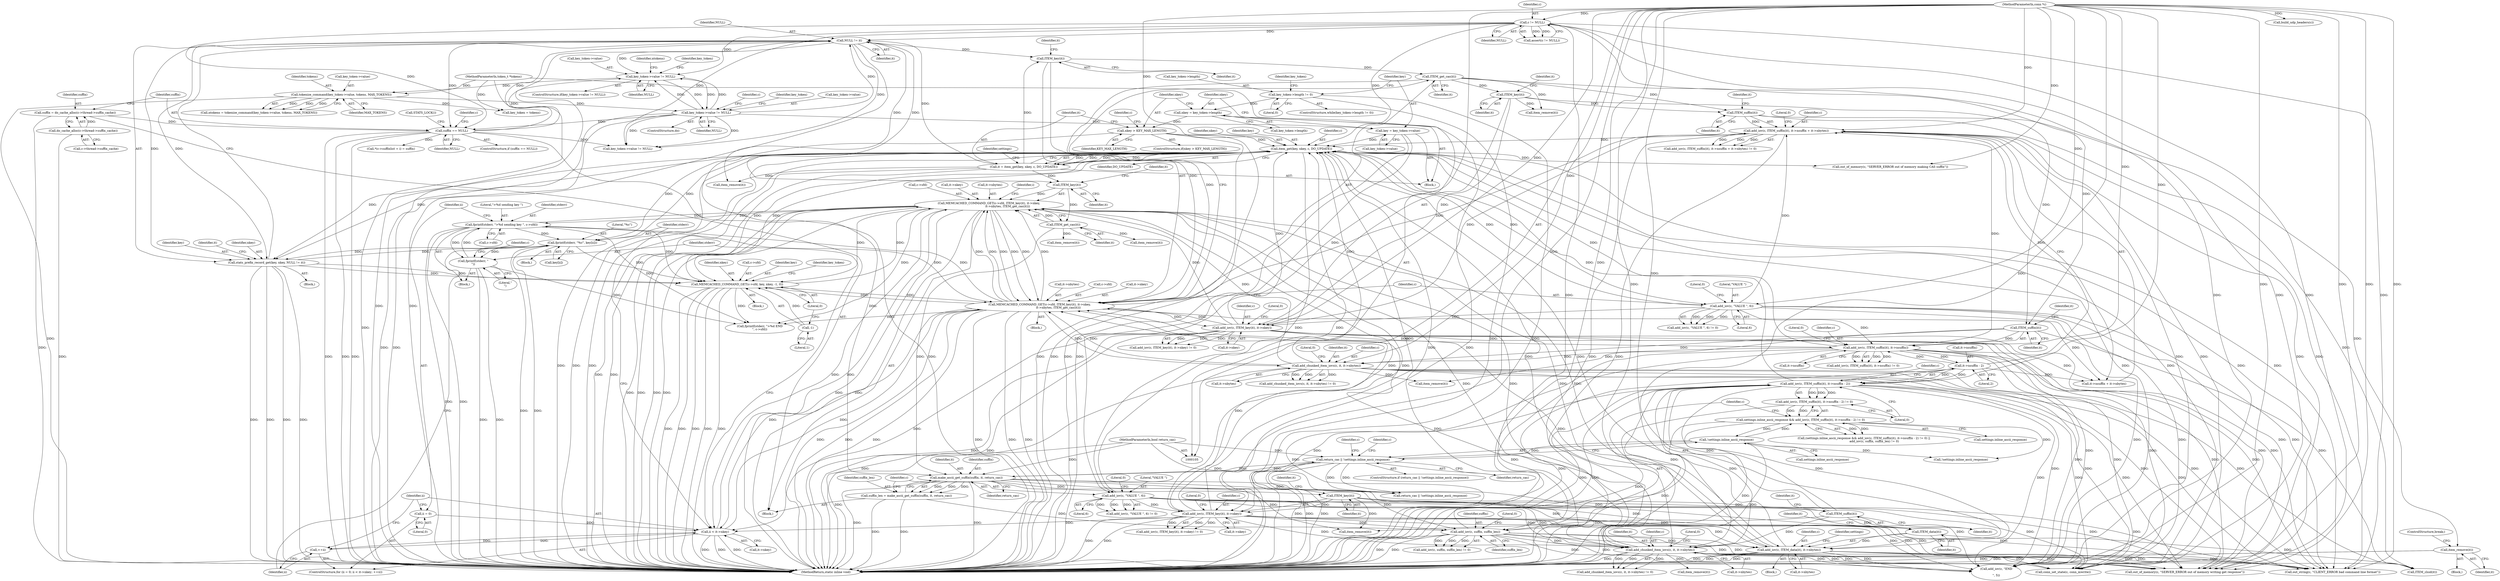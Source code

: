 digraph "0_memcached_a8c4a82787b8b6c256d61bd5c42fb7f92d1bae00@API" {
"1000494" [label="(Call,item_remove(it))"];
"1000483" [label="(Call,ITEM_suffix(it))"];
"1000460" [label="(Call,ITEM_key(it))"];
"1000447" [label="(Call,ITEM_get_cas(it))"];
"1000439" [label="(Call,ITEM_key(it))"];
"1000186" [label="(Call,NULL != it)"];
"1000127" [label="(Call,c != NULL)"];
"1000106" [label="(MethodParameterIn,conn *c)"];
"1000670" [label="(Call,key_token->value != NULL)"];
"1000661" [label="(Call,tokenize_command(key_token->value, tokens, MAX_TOKENS))"];
"1000653" [label="(Call,key_token->value != NULL)"];
"1000315" [label="(Call,suffix == NULL)"];
"1000306" [label="(Call,suffix = do_cache_alloc(c->thread->suffix_cache))"];
"1000308" [label="(Call,do_cache_alloc(c->thread->suffix_cache))"];
"1000107" [label="(MethodParameterIn,token_t *tokens)"];
"1000171" [label="(Call,it = item_get(key, nkey, c, DO_UPDATE))"];
"1000173" [label="(Call,item_get(key, nkey, c, DO_UPDATE))"];
"1000547" [label="(Call,fprintf(stderr, \"%c\", key[ii]))"];
"1000529" [label="(Call,fprintf(stderr, \">%d sending key \", c->sfd))"];
"1000553" [label="(Call,fprintf(stderr, \"\n\"))"];
"1000435" [label="(Call,MEMCACHED_COMMAND_GET(c->sfd, ITEM_key(it), it->nkey,\n                                        it->nbytes, ITEM_get_cas(it)))"];
"1000246" [label="(Call,MEMCACHED_COMMAND_GET(c->sfd, ITEM_key(it), it->nkey,\n                                        it->nbytes, ITEM_get_cas(it)))"];
"1000641" [label="(Call,MEMCACHED_COMMAND_GET(c->sfd, key, nkey, -1, 0))"];
"1000183" [label="(Call,stats_prefix_record_get(key, nkey, NULL != it))"];
"1000647" [label="(Call,-1)"];
"1000250" [label="(Call,ITEM_key(it))"];
"1000369" [label="(Call,add_iov(c, ITEM_key(it), it->nkey))"];
"1000362" [label="(Call,add_iov(c, \"VALUE \", 6))"];
"1000371" [label="(Call,ITEM_key(it))"];
"1000355" [label="(Call,make_ascii_get_suffix(suffix, it, return_cas))"];
"1000258" [label="(Call,ITEM_get_cas(it))"];
"1000239" [label="(Call,return_cas || !settings.inline_ascii_response)"];
"1000109" [label="(MethodParameterIn,bool return_cas)"];
"1000241" [label="(Call,!settings.inline_ascii_response)"];
"1000378" [label="(Call,settings.inline_ascii_response && add_iov(c, ITEM_suffix(it), it->nsuffix - 2) != 0)"];
"1000382" [label="(Call,add_iov(c, ITEM_suffix(it), it->nsuffix - 2) != 0)"];
"1000383" [label="(Call,add_iov(c, ITEM_suffix(it), it->nsuffix - 2))"];
"1000385" [label="(Call,ITEM_suffix(it))"];
"1000387" [label="(Call,it->nsuffix - 2)"];
"1000501" [label="(Call,add_iov(c, ITEM_suffix(it), it->nsuffix))"];
"1000458" [label="(Call,add_iov(c, ITEM_key(it), it->nkey))"];
"1000452" [label="(Call,add_iov(c, \"VALUE \", 6))"];
"1000503" [label="(Call,ITEM_suffix(it))"];
"1000539" [label="(Call,ii < it->nkey)"];
"1000544" [label="(Call,++ii)"];
"1000536" [label="(Call,ii = 0)"];
"1000510" [label="(Call,add_chunked_item_iovs(c, it, it->nbytes))"];
"1000422" [label="(Call,add_chunked_item_iovs(c, it, it->nbytes))"];
"1000394" [label="(Call,add_iov(c, suffix, suffix_len))"];
"1000353" [label="(Call,suffix_len = make_ascii_get_suffix(suffix, it, return_cas))"];
"1000412" [label="(Call,add_iov(c, ITEM_data(it), it->nbytes))"];
"1000414" [label="(Call,ITEM_data(it))"];
"1000139" [label="(Call,key = key_token->value)"];
"1000150" [label="(Call,nkey > KEY_MAX_LENGTH)"];
"1000144" [label="(Call,nkey = key_token->length)"];
"1000133" [label="(Call,key_token->length != 0)"];
"1000481" [label="(Call,add_iov(c, ITEM_suffix(it), it->nsuffix + it->nbytes))"];
"1000646" [label="(Identifier,nkey)"];
"1000238" [label="(ControlStructure,if (return_cas || !settings.inline_ascii_response))"];
"1000395" [label="(Identifier,c)"];
"1000516" [label="(Literal,0)"];
"1000389" [label="(Identifier,it)"];
"1000386" [label="(Identifier,it)"];
"1000506" [label="(Identifier,it)"];
"1000548" [label="(Identifier,stderr)"];
"1000422" [label="(Call,add_chunked_item_iovs(c, it, it->nbytes))"];
"1000357" [label="(Identifier,it)"];
"1000378" [label="(Call,settings.inline_ascii_response && add_iov(c, ITEM_suffix(it), it->nsuffix - 2) != 0)"];
"1000425" [label="(Call,it->nbytes)"];
"1000555" [label="(Literal,\"\n\")"];
"1000512" [label="(Identifier,it)"];
"1000139" [label="(Call,key = key_token->value)"];
"1000364" [label="(Literal,\"VALUE \")"];
"1000130" [label="(ControlStructure,do)"];
"1000430" [label="(Call,item_remove(it))"];
"1000173" [label="(Call,item_get(key, nkey, c, DO_UPDATE))"];
"1000177" [label="(Identifier,DO_UPDATE)"];
"1000504" [label="(Identifier,it)"];
"1000444" [label="(Call,it->nbytes)"];
"1000145" [label="(Identifier,nkey)"];
"1000527" [label="(Block,)"];
"1000575" [label="(Call,ITEM_clsid(it))"];
"1000647" [label="(Call,-1)"];
"1000149" [label="(ControlStructure,if(nkey > KEY_MAX_LENGTH))"];
"1000642" [label="(Call,c->sfd)"];
"1000456" [label="(Literal,0)"];
"1000662" [label="(Call,key_token->value)"];
"1000400" [label="(Call,item_remove(it))"];
"1000480" [label="(Call,add_iov(c, ITEM_suffix(it), it->nsuffix + it->nbytes) != 0)"];
"1000127" [label="(Call,c != NULL)"];
"1000648" [label="(Literal,1)"];
"1000235" [label="(Call,item_remove(it))"];
"1000171" [label="(Call,it = item_get(key, nkey, c, DO_UPDATE))"];
"1000467" [label="(Call,item_remove(it))"];
"1000649" [label="(Literal,0)"];
"1000503" [label="(Call,ITEM_suffix(it))"];
"1000175" [label="(Identifier,nkey)"];
"1000246" [label="(Call,MEMCACHED_COMMAND_GET(c->sfd, ITEM_key(it), it->nkey,\n                                        it->nbytes, ITEM_get_cas(it)))"];
"1000184" [label="(Identifier,key)"];
"1000428" [label="(Literal,0)"];
"1000255" [label="(Call,it->nbytes)"];
"1000652" [label="(ControlStructure,if(key_token->value != NULL))"];
"1000677" [label="(Identifier,c)"];
"1000188" [label="(Identifier,it)"];
"1000739" [label="(Call,build_udp_headers(c))"];
"1000421" [label="(Call,add_chunked_item_iovs(c, it, it->nbytes) != 0)"];
"1000174" [label="(Identifier,key)"];
"1000413" [label="(Identifier,c)"];
"1000239" [label="(Call,return_cas || !settings.inline_ascii_response)"];
"1000660" [label="(Identifier,ntokens)"];
"1000541" [label="(Call,it->nkey)"];
"1000129" [label="(Identifier,NULL)"];
"1000384" [label="(Identifier,c)"];
"1000377" [label="(Call,(settings.inline_ascii_response && add_iov(c, ITEM_suffix(it), it->nsuffix - 2) != 0) ||\n                      add_iov(c, suffix, suffix_len) != 0)"];
"1000396" [label="(Identifier,suffix)"];
"1000376" [label="(Literal,0)"];
"1000374" [label="(Identifier,it)"];
"1000451" [label="(Call,add_iov(c, \"VALUE \", 6) != 0)"];
"1000463" [label="(Identifier,it)"];
"1000535" [label="(ControlStructure,for (ii = 0; ii < it->nkey; ++ii))"];
"1000536" [label="(Call,ii = 0)"];
"1000756" [label="(MethodReturn,static inline void)"];
"1000373" [label="(Call,it->nkey)"];
"1000303" [label="(Call,item_remove(it))"];
"1000511" [label="(Identifier,c)"];
"1000385" [label="(Call,ITEM_suffix(it))"];
"1000448" [label="(Identifier,it)"];
"1000151" [label="(Identifier,nkey)"];
"1000172" [label="(Identifier,it)"];
"1000317" [label="(Identifier,NULL)"];
"1000190" [label="(Identifier,it)"];
"1000259" [label="(Identifier,it)"];
"1000544" [label="(Call,++ii)"];
"1000492" [label="(Literal,0)"];
"1000137" [label="(Literal,0)"];
"1000713" [label="(Call,fprintf(stderr, \">%d END\n\", c->sfd))"];
"1000134" [label="(Call,key_token->length)"];
"1000155" [label="(Identifier,c)"];
"1000314" [label="(ControlStructure,if (suffix == NULL))"];
"1000370" [label="(Identifier,c)"];
"1000348" [label="(Identifier,c)"];
"1000540" [label="(Identifier,ii)"];
"1000176" [label="(Identifier,c)"];
"1000510" [label="(Call,add_chunked_item_iovs(c, it, it->nbytes))"];
"1000666" [label="(Identifier,MAX_TOKENS)"];
"1000180" [label="(Identifier,settings)"];
"1000461" [label="(Identifier,it)"];
"1000447" [label="(Call,ITEM_get_cas(it))"];
"1000531" [label="(Literal,\">%d sending key \")"];
"1000132" [label="(ControlStructure,while(key_token->length != 0))"];
"1000417" [label="(Identifier,it)"];
"1000382" [label="(Call,add_iov(c, ITEM_suffix(it), it->nsuffix - 2) != 0)"];
"1000412" [label="(Call,add_iov(c, ITEM_data(it), it->nbytes))"];
"1000250" [label="(Call,ITEM_key(it))"];
"1000487" [label="(Identifier,it)"];
"1000485" [label="(Call,it->nsuffix + it->nbytes)"];
"1000245" [label="(Block,)"];
"1000495" [label="(Identifier,it)"];
"1000141" [label="(Call,key_token->value)"];
"1000133" [label="(Call,key_token->length != 0)"];
"1000513" [label="(Call,it->nbytes)"];
"1000306" [label="(Call,suffix = do_cache_alloc(c->thread->suffix_cache))"];
"1000655" [label="(Identifier,key_token)"];
"1000459" [label="(Identifier,c)"];
"1000354" [label="(Identifier,suffix_len)"];
"1000397" [label="(Identifier,suffix_len)"];
"1000328" [label="(Call,item_remove(it))"];
"1000653" [label="(Call,key_token->value != NULL)"];
"1000415" [label="(Identifier,it)"];
"1000539" [label="(Call,ii < it->nkey)"];
"1000553" [label="(Call,fprintf(stderr, \"\n\"))"];
"1000674" [label="(Identifier,NULL)"];
"1000665" [label="(Identifier,tokens)"];
"1000496" [label="(ControlStructure,break;)"];
"1000457" [label="(Call,add_iov(c, ITEM_key(it), it->nkey) != 0)"];
"1000440" [label="(Identifier,it)"];
"1000452" [label="(Call,add_iov(c, \"VALUE \", 6))"];
"1000315" [label="(Call,suffix == NULL)"];
"1000667" [label="(Call,key_token = tokens)"];
"1000307" [label="(Identifier,suffix)"];
"1000309" [label="(Call,c->thread->suffix_cache)"];
"1000545" [label="(Identifier,ii)"];
"1000258" [label="(Call,ITEM_get_cas(it))"];
"1000182" [label="(Block,)"];
"1000344" [label="(Call,*(c->suffixlist + i) = suffix)"];
"1000140" [label="(Identifier,key)"];
"1000248" [label="(Identifier,c)"];
"1000502" [label="(Identifier,c)"];
"1000453" [label="(Identifier,c)"];
"1000508" [label="(Literal,0)"];
"1000436" [label="(Call,c->sfd)"];
"1000554" [label="(Identifier,stderr)"];
"1000481" [label="(Call,add_iov(c, ITEM_suffix(it), it->nsuffix + it->nbytes))"];
"1000484" [label="(Identifier,it)"];
"1000532" [label="(Call,c->sfd)"];
"1000435" [label="(Call,MEMCACHED_COMMAND_GET(c->sfd, ITEM_key(it), it->nkey,\n                                        it->nbytes, ITEM_get_cas(it)))"];
"1000319" [label="(Call,STATS_LOCK())"];
"1000442" [label="(Identifier,it)"];
"1000546" [label="(Block,)"];
"1000262" [label="(Identifier,i)"];
"1000398" [label="(Literal,0)"];
"1000392" [label="(Literal,0)"];
"1000439" [label="(Call,ITEM_key(it))"];
"1000187" [label="(Identifier,NULL)"];
"1000391" [label="(Literal,2)"];
"1000538" [label="(Literal,0)"];
"1000460" [label="(Call,ITEM_key(it))"];
"1000524" [label="(Identifier,settings)"];
"1000659" [label="(Call,ntokens = tokenize_command(key_token->value, tokens, MAX_TOKENS))"];
"1000316" [label="(Identifier,suffix)"];
"1000135" [label="(Identifier,key_token)"];
"1000743" [label="(Call,out_of_memory(c, \"SERVER_ERROR out of memory writing get response\"))"];
"1000641" [label="(Call,MEMCACHED_COMMAND_GET(c->sfd, key, nkey, -1, 0))"];
"1000550" [label="(Call,key[ii])"];
"1000363" [label="(Identifier,c)"];
"1000414" [label="(Call,ITEM_data(it))"];
"1000247" [label="(Call,c->sfd)"];
"1000185" [label="(Identifier,nkey)"];
"1000106" [label="(MethodParameterIn,conn *c)"];
"1000493" [label="(Block,)"];
"1000325" [label="(Call,out_of_memory(c, \"SERVER_ERROR out of memory making CAS suffix\"))"];
"1000358" [label="(Identifier,return_cas)"];
"1000242" [label="(Call,settings.inline_ascii_response)"];
"1000387" [label="(Call,it->nsuffix - 2)"];
"1000501" [label="(Call,add_iov(c, ITEM_suffix(it), it->nsuffix))"];
"1000366" [label="(Literal,0)"];
"1000383" [label="(Call,add_iov(c, ITEM_suffix(it), it->nsuffix - 2))"];
"1000154" [label="(Call,out_string(c, \"CLIENT_ERROR bad command line format\"))"];
"1000721" [label="(Call,key_token->value != NULL)"];
"1000424" [label="(Identifier,it)"];
"1000109" [label="(MethodParameterIn,bool return_cas)"];
"1000308" [label="(Call,do_cache_alloc(c->thread->suffix_cache))"];
"1000138" [label="(Block,)"];
"1000728" [label="(Call,add_iov(c, \"END\r\n\", 5))"];
"1000362" [label="(Call,add_iov(c, \"VALUE \", 6))"];
"1000365" [label="(Literal,6)"];
"1000126" [label="(Call,assert(c != NULL))"];
"1000494" [label="(Call,item_remove(it))"];
"1000252" [label="(Call,it->nkey)"];
"1000645" [label="(Identifier,key)"];
"1000458" [label="(Call,add_iov(c, ITEM_key(it), it->nkey))"];
"1000651" [label="(Identifier,key_token)"];
"1000462" [label="(Call,it->nkey)"];
"1000186" [label="(Call,NULL != it)"];
"1000379" [label="(Call,settings.inline_ascii_response)"];
"1000547" [label="(Call,fprintf(stderr, \"%c\", key[ii]))"];
"1000690" [label="(Call,!settings.inline_ascii_response)"];
"1000518" [label="(Call,item_remove(it))"];
"1000509" [label="(Call,add_chunked_item_iovs(c, it, it->nbytes) != 0)"];
"1000355" [label="(Call,make_ascii_get_suffix(suffix, it, return_cas))"];
"1000549" [label="(Literal,\"%c\")"];
"1000240" [label="(Identifier,return_cas)"];
"1000465" [label="(Literal,0)"];
"1000353" [label="(Call,suffix_len = make_ascii_get_suffix(suffix, it, return_cas))"];
"1000371" [label="(Call,ITEM_key(it))"];
"1000670" [label="(Call,key_token->value != NULL)"];
"1000672" [label="(Identifier,key_token)"];
"1000561" [label="(Identifier,c)"];
"1000146" [label="(Call,key_token->length)"];
"1000454" [label="(Literal,\"VALUE \")"];
"1000152" [label="(Identifier,KEY_MAX_LENGTH)"];
"1000369" [label="(Call,add_iov(c, ITEM_key(it), it->nkey))"];
"1000393" [label="(Call,add_iov(c, suffix, suffix_len) != 0)"];
"1000423" [label="(Identifier,c)"];
"1000372" [label="(Identifier,it)"];
"1000356" [label="(Identifier,suffix)"];
"1000437" [label="(Identifier,c)"];
"1000530" [label="(Identifier,stderr)"];
"1000661" [label="(Call,tokenize_command(key_token->value, tokens, MAX_TOKENS))"];
"1000411" [label="(Block,)"];
"1000483" [label="(Call,ITEM_suffix(it))"];
"1000128" [label="(Identifier,c)"];
"1000537" [label="(Identifier,ii)"];
"1000482" [label="(Identifier,c)"];
"1000251" [label="(Identifier,it)"];
"1000241" [label="(Call,!settings.inline_ascii_response)"];
"1000150" [label="(Call,nkey > KEY_MAX_LENGTH)"];
"1000748" [label="(Call,conn_set_state(c, conn_mwrite))"];
"1000368" [label="(Call,add_iov(c, ITEM_key(it), it->nkey) != 0)"];
"1000183" [label="(Call,stats_prefix_record_get(key, nkey, NULL != it))"];
"1000388" [label="(Call,it->nsuffix)"];
"1000394" [label="(Call,add_iov(c, suffix, suffix_len))"];
"1000654" [label="(Call,key_token->value)"];
"1000434" [label="(Block,)"];
"1000416" [label="(Call,it->nbytes)"];
"1000107" [label="(MethodParameterIn,token_t *tokens)"];
"1000361" [label="(Call,add_iov(c, \"VALUE \", 6) != 0)"];
"1000606" [label="(Block,)"];
"1000505" [label="(Call,it->nsuffix)"];
"1000529" [label="(Call,fprintf(stderr, \">%d sending key \", c->sfd))"];
"1000500" [label="(Call,add_iov(c, ITEM_suffix(it), it->nsuffix) != 0)"];
"1000253" [label="(Identifier,it)"];
"1000671" [label="(Call,key_token->value)"];
"1000441" [label="(Call,it->nkey)"];
"1000455" [label="(Literal,6)"];
"1000144" [label="(Call,nkey = key_token->length)"];
"1000688" [label="(Call,return_cas || !settings.inline_ascii_response)"];
"1000657" [label="(Identifier,NULL)"];
"1000494" -> "1000493"  [label="AST: "];
"1000494" -> "1000495"  [label="CFG: "];
"1000495" -> "1000494"  [label="AST: "];
"1000496" -> "1000494"  [label="CFG: "];
"1000494" -> "1000756"  [label="DDG: "];
"1000494" -> "1000756"  [label="DDG: "];
"1000483" -> "1000494"  [label="DDG: "];
"1000483" -> "1000481"  [label="AST: "];
"1000483" -> "1000484"  [label="CFG: "];
"1000484" -> "1000483"  [label="AST: "];
"1000487" -> "1000483"  [label="CFG: "];
"1000483" -> "1000481"  [label="DDG: "];
"1000460" -> "1000483"  [label="DDG: "];
"1000447" -> "1000483"  [label="DDG: "];
"1000483" -> "1000575"  [label="DDG: "];
"1000460" -> "1000458"  [label="AST: "];
"1000460" -> "1000461"  [label="CFG: "];
"1000461" -> "1000460"  [label="AST: "];
"1000463" -> "1000460"  [label="CFG: "];
"1000460" -> "1000458"  [label="DDG: "];
"1000447" -> "1000460"  [label="DDG: "];
"1000460" -> "1000467"  [label="DDG: "];
"1000460" -> "1000503"  [label="DDG: "];
"1000447" -> "1000435"  [label="AST: "];
"1000447" -> "1000448"  [label="CFG: "];
"1000448" -> "1000447"  [label="AST: "];
"1000435" -> "1000447"  [label="CFG: "];
"1000447" -> "1000435"  [label="DDG: "];
"1000439" -> "1000447"  [label="DDG: "];
"1000447" -> "1000467"  [label="DDG: "];
"1000447" -> "1000503"  [label="DDG: "];
"1000439" -> "1000435"  [label="AST: "];
"1000439" -> "1000440"  [label="CFG: "];
"1000440" -> "1000439"  [label="AST: "];
"1000442" -> "1000439"  [label="CFG: "];
"1000439" -> "1000435"  [label="DDG: "];
"1000186" -> "1000439"  [label="DDG: "];
"1000171" -> "1000439"  [label="DDG: "];
"1000186" -> "1000183"  [label="AST: "];
"1000186" -> "1000188"  [label="CFG: "];
"1000187" -> "1000186"  [label="AST: "];
"1000188" -> "1000186"  [label="AST: "];
"1000183" -> "1000186"  [label="CFG: "];
"1000186" -> "1000756"  [label="DDG: "];
"1000186" -> "1000756"  [label="DDG: "];
"1000186" -> "1000183"  [label="DDG: "];
"1000186" -> "1000183"  [label="DDG: "];
"1000127" -> "1000186"  [label="DDG: "];
"1000670" -> "1000186"  [label="DDG: "];
"1000315" -> "1000186"  [label="DDG: "];
"1000171" -> "1000186"  [label="DDG: "];
"1000186" -> "1000235"  [label="DDG: "];
"1000186" -> "1000250"  [label="DDG: "];
"1000186" -> "1000315"  [label="DDG: "];
"1000186" -> "1000653"  [label="DDG: "];
"1000186" -> "1000721"  [label="DDG: "];
"1000127" -> "1000126"  [label="AST: "];
"1000127" -> "1000129"  [label="CFG: "];
"1000128" -> "1000127"  [label="AST: "];
"1000129" -> "1000127"  [label="AST: "];
"1000126" -> "1000127"  [label="CFG: "];
"1000127" -> "1000756"  [label="DDG: "];
"1000127" -> "1000126"  [label="DDG: "];
"1000127" -> "1000126"  [label="DDG: "];
"1000106" -> "1000127"  [label="DDG: "];
"1000127" -> "1000154"  [label="DDG: "];
"1000127" -> "1000173"  [label="DDG: "];
"1000127" -> "1000315"  [label="DDG: "];
"1000127" -> "1000653"  [label="DDG: "];
"1000127" -> "1000721"  [label="DDG: "];
"1000127" -> "1000728"  [label="DDG: "];
"1000127" -> "1000743"  [label="DDG: "];
"1000127" -> "1000748"  [label="DDG: "];
"1000106" -> "1000105"  [label="AST: "];
"1000106" -> "1000756"  [label="DDG: "];
"1000106" -> "1000154"  [label="DDG: "];
"1000106" -> "1000173"  [label="DDG: "];
"1000106" -> "1000325"  [label="DDG: "];
"1000106" -> "1000362"  [label="DDG: "];
"1000106" -> "1000369"  [label="DDG: "];
"1000106" -> "1000383"  [label="DDG: "];
"1000106" -> "1000394"  [label="DDG: "];
"1000106" -> "1000412"  [label="DDG: "];
"1000106" -> "1000422"  [label="DDG: "];
"1000106" -> "1000452"  [label="DDG: "];
"1000106" -> "1000458"  [label="DDG: "];
"1000106" -> "1000481"  [label="DDG: "];
"1000106" -> "1000501"  [label="DDG: "];
"1000106" -> "1000510"  [label="DDG: "];
"1000106" -> "1000728"  [label="DDG: "];
"1000106" -> "1000739"  [label="DDG: "];
"1000106" -> "1000743"  [label="DDG: "];
"1000106" -> "1000748"  [label="DDG: "];
"1000670" -> "1000130"  [label="AST: "];
"1000670" -> "1000674"  [label="CFG: "];
"1000671" -> "1000670"  [label="AST: "];
"1000674" -> "1000670"  [label="AST: "];
"1000135" -> "1000670"  [label="CFG: "];
"1000677" -> "1000670"  [label="CFG: "];
"1000670" -> "1000756"  [label="DDG: "];
"1000670" -> "1000756"  [label="DDG: "];
"1000670" -> "1000139"  [label="DDG: "];
"1000670" -> "1000315"  [label="DDG: "];
"1000670" -> "1000653"  [label="DDG: "];
"1000670" -> "1000653"  [label="DDG: "];
"1000661" -> "1000670"  [label="DDG: "];
"1000653" -> "1000670"  [label="DDG: "];
"1000653" -> "1000670"  [label="DDG: "];
"1000670" -> "1000721"  [label="DDG: "];
"1000670" -> "1000721"  [label="DDG: "];
"1000661" -> "1000659"  [label="AST: "];
"1000661" -> "1000666"  [label="CFG: "];
"1000662" -> "1000661"  [label="AST: "];
"1000665" -> "1000661"  [label="AST: "];
"1000666" -> "1000661"  [label="AST: "];
"1000659" -> "1000661"  [label="CFG: "];
"1000661" -> "1000756"  [label="DDG: "];
"1000661" -> "1000659"  [label="DDG: "];
"1000661" -> "1000659"  [label="DDG: "];
"1000661" -> "1000659"  [label="DDG: "];
"1000653" -> "1000661"  [label="DDG: "];
"1000107" -> "1000661"  [label="DDG: "];
"1000661" -> "1000667"  [label="DDG: "];
"1000653" -> "1000652"  [label="AST: "];
"1000653" -> "1000657"  [label="CFG: "];
"1000654" -> "1000653"  [label="AST: "];
"1000657" -> "1000653"  [label="AST: "];
"1000672" -> "1000653"  [label="CFG: "];
"1000660" -> "1000653"  [label="CFG: "];
"1000315" -> "1000653"  [label="DDG: "];
"1000315" -> "1000314"  [label="AST: "];
"1000315" -> "1000317"  [label="CFG: "];
"1000316" -> "1000315"  [label="AST: "];
"1000317" -> "1000315"  [label="AST: "];
"1000319" -> "1000315"  [label="CFG: "];
"1000348" -> "1000315"  [label="CFG: "];
"1000315" -> "1000756"  [label="DDG: "];
"1000315" -> "1000756"  [label="DDG: "];
"1000315" -> "1000756"  [label="DDG: "];
"1000306" -> "1000315"  [label="DDG: "];
"1000315" -> "1000344"  [label="DDG: "];
"1000315" -> "1000355"  [label="DDG: "];
"1000315" -> "1000721"  [label="DDG: "];
"1000306" -> "1000245"  [label="AST: "];
"1000306" -> "1000308"  [label="CFG: "];
"1000307" -> "1000306"  [label="AST: "];
"1000308" -> "1000306"  [label="AST: "];
"1000316" -> "1000306"  [label="CFG: "];
"1000306" -> "1000756"  [label="DDG: "];
"1000308" -> "1000306"  [label="DDG: "];
"1000308" -> "1000309"  [label="CFG: "];
"1000309" -> "1000308"  [label="AST: "];
"1000308" -> "1000756"  [label="DDG: "];
"1000107" -> "1000105"  [label="AST: "];
"1000107" -> "1000756"  [label="DDG: "];
"1000107" -> "1000667"  [label="DDG: "];
"1000171" -> "1000138"  [label="AST: "];
"1000171" -> "1000173"  [label="CFG: "];
"1000172" -> "1000171"  [label="AST: "];
"1000173" -> "1000171"  [label="AST: "];
"1000180" -> "1000171"  [label="CFG: "];
"1000171" -> "1000756"  [label="DDG: "];
"1000171" -> "1000756"  [label="DDG: "];
"1000173" -> "1000171"  [label="DDG: "];
"1000173" -> "1000171"  [label="DDG: "];
"1000173" -> "1000171"  [label="DDG: "];
"1000173" -> "1000171"  [label="DDG: "];
"1000171" -> "1000235"  [label="DDG: "];
"1000171" -> "1000250"  [label="DDG: "];
"1000173" -> "1000177"  [label="CFG: "];
"1000174" -> "1000173"  [label="AST: "];
"1000175" -> "1000173"  [label="AST: "];
"1000176" -> "1000173"  [label="AST: "];
"1000177" -> "1000173"  [label="AST: "];
"1000173" -> "1000756"  [label="DDG: "];
"1000173" -> "1000756"  [label="DDG: "];
"1000173" -> "1000756"  [label="DDG: "];
"1000173" -> "1000154"  [label="DDG: "];
"1000547" -> "1000173"  [label="DDG: "];
"1000139" -> "1000173"  [label="DDG: "];
"1000150" -> "1000173"  [label="DDG: "];
"1000458" -> "1000173"  [label="DDG: "];
"1000510" -> "1000173"  [label="DDG: "];
"1000422" -> "1000173"  [label="DDG: "];
"1000412" -> "1000173"  [label="DDG: "];
"1000452" -> "1000173"  [label="DDG: "];
"1000369" -> "1000173"  [label="DDG: "];
"1000383" -> "1000173"  [label="DDG: "];
"1000501" -> "1000173"  [label="DDG: "];
"1000362" -> "1000173"  [label="DDG: "];
"1000481" -> "1000173"  [label="DDG: "];
"1000394" -> "1000173"  [label="DDG: "];
"1000173" -> "1000183"  [label="DDG: "];
"1000173" -> "1000183"  [label="DDG: "];
"1000173" -> "1000325"  [label="DDG: "];
"1000173" -> "1000362"  [label="DDG: "];
"1000173" -> "1000452"  [label="DDG: "];
"1000173" -> "1000547"  [label="DDG: "];
"1000173" -> "1000641"  [label="DDG: "];
"1000173" -> "1000641"  [label="DDG: "];
"1000173" -> "1000728"  [label="DDG: "];
"1000173" -> "1000743"  [label="DDG: "];
"1000173" -> "1000748"  [label="DDG: "];
"1000547" -> "1000546"  [label="AST: "];
"1000547" -> "1000550"  [label="CFG: "];
"1000548" -> "1000547"  [label="AST: "];
"1000549" -> "1000547"  [label="AST: "];
"1000550" -> "1000547"  [label="AST: "];
"1000545" -> "1000547"  [label="CFG: "];
"1000547" -> "1000756"  [label="DDG: "];
"1000547" -> "1000756"  [label="DDG: "];
"1000547" -> "1000183"  [label="DDG: "];
"1000529" -> "1000547"  [label="DDG: "];
"1000183" -> "1000547"  [label="DDG: "];
"1000547" -> "1000553"  [label="DDG: "];
"1000547" -> "1000641"  [label="DDG: "];
"1000529" -> "1000527"  [label="AST: "];
"1000529" -> "1000532"  [label="CFG: "];
"1000530" -> "1000529"  [label="AST: "];
"1000531" -> "1000529"  [label="AST: "];
"1000532" -> "1000529"  [label="AST: "];
"1000537" -> "1000529"  [label="CFG: "];
"1000529" -> "1000756"  [label="DDG: "];
"1000529" -> "1000756"  [label="DDG: "];
"1000529" -> "1000246"  [label="DDG: "];
"1000529" -> "1000435"  [label="DDG: "];
"1000553" -> "1000529"  [label="DDG: "];
"1000435" -> "1000529"  [label="DDG: "];
"1000246" -> "1000529"  [label="DDG: "];
"1000529" -> "1000553"  [label="DDG: "];
"1000529" -> "1000641"  [label="DDG: "];
"1000529" -> "1000713"  [label="DDG: "];
"1000553" -> "1000527"  [label="AST: "];
"1000553" -> "1000555"  [label="CFG: "];
"1000554" -> "1000553"  [label="AST: "];
"1000555" -> "1000553"  [label="AST: "];
"1000561" -> "1000553"  [label="CFG: "];
"1000553" -> "1000756"  [label="DDG: "];
"1000553" -> "1000756"  [label="DDG: "];
"1000553" -> "1000713"  [label="DDG: "];
"1000435" -> "1000434"  [label="AST: "];
"1000436" -> "1000435"  [label="AST: "];
"1000441" -> "1000435"  [label="AST: "];
"1000444" -> "1000435"  [label="AST: "];
"1000453" -> "1000435"  [label="CFG: "];
"1000435" -> "1000756"  [label="DDG: "];
"1000435" -> "1000756"  [label="DDG: "];
"1000435" -> "1000756"  [label="DDG: "];
"1000435" -> "1000756"  [label="DDG: "];
"1000435" -> "1000756"  [label="DDG: "];
"1000435" -> "1000756"  [label="DDG: "];
"1000435" -> "1000246"  [label="DDG: "];
"1000435" -> "1000246"  [label="DDG: "];
"1000435" -> "1000246"  [label="DDG: "];
"1000246" -> "1000435"  [label="DDG: "];
"1000246" -> "1000435"  [label="DDG: "];
"1000246" -> "1000435"  [label="DDG: "];
"1000641" -> "1000435"  [label="DDG: "];
"1000369" -> "1000435"  [label="DDG: "];
"1000458" -> "1000435"  [label="DDG: "];
"1000539" -> "1000435"  [label="DDG: "];
"1000510" -> "1000435"  [label="DDG: "];
"1000422" -> "1000435"  [label="DDG: "];
"1000412" -> "1000435"  [label="DDG: "];
"1000435" -> "1000458"  [label="DDG: "];
"1000435" -> "1000481"  [label="DDG: "];
"1000435" -> "1000485"  [label="DDG: "];
"1000435" -> "1000510"  [label="DDG: "];
"1000435" -> "1000539"  [label="DDG: "];
"1000435" -> "1000641"  [label="DDG: "];
"1000435" -> "1000713"  [label="DDG: "];
"1000246" -> "1000245"  [label="AST: "];
"1000246" -> "1000258"  [label="CFG: "];
"1000247" -> "1000246"  [label="AST: "];
"1000250" -> "1000246"  [label="AST: "];
"1000252" -> "1000246"  [label="AST: "];
"1000255" -> "1000246"  [label="AST: "];
"1000258" -> "1000246"  [label="AST: "];
"1000262" -> "1000246"  [label="CFG: "];
"1000246" -> "1000756"  [label="DDG: "];
"1000246" -> "1000756"  [label="DDG: "];
"1000246" -> "1000756"  [label="DDG: "];
"1000246" -> "1000756"  [label="DDG: "];
"1000246" -> "1000756"  [label="DDG: "];
"1000246" -> "1000756"  [label="DDG: "];
"1000641" -> "1000246"  [label="DDG: "];
"1000250" -> "1000246"  [label="DDG: "];
"1000369" -> "1000246"  [label="DDG: "];
"1000458" -> "1000246"  [label="DDG: "];
"1000539" -> "1000246"  [label="DDG: "];
"1000510" -> "1000246"  [label="DDG: "];
"1000422" -> "1000246"  [label="DDG: "];
"1000412" -> "1000246"  [label="DDG: "];
"1000258" -> "1000246"  [label="DDG: "];
"1000246" -> "1000369"  [label="DDG: "];
"1000246" -> "1000412"  [label="DDG: "];
"1000246" -> "1000422"  [label="DDG: "];
"1000246" -> "1000539"  [label="DDG: "];
"1000246" -> "1000641"  [label="DDG: "];
"1000246" -> "1000713"  [label="DDG: "];
"1000641" -> "1000606"  [label="AST: "];
"1000641" -> "1000649"  [label="CFG: "];
"1000642" -> "1000641"  [label="AST: "];
"1000645" -> "1000641"  [label="AST: "];
"1000646" -> "1000641"  [label="AST: "];
"1000647" -> "1000641"  [label="AST: "];
"1000649" -> "1000641"  [label="AST: "];
"1000651" -> "1000641"  [label="CFG: "];
"1000641" -> "1000756"  [label="DDG: "];
"1000641" -> "1000756"  [label="DDG: "];
"1000641" -> "1000756"  [label="DDG: "];
"1000641" -> "1000756"  [label="DDG: "];
"1000641" -> "1000756"  [label="DDG: "];
"1000183" -> "1000641"  [label="DDG: "];
"1000183" -> "1000641"  [label="DDG: "];
"1000647" -> "1000641"  [label="DDG: "];
"1000641" -> "1000713"  [label="DDG: "];
"1000183" -> "1000182"  [label="AST: "];
"1000184" -> "1000183"  [label="AST: "];
"1000185" -> "1000183"  [label="AST: "];
"1000190" -> "1000183"  [label="CFG: "];
"1000183" -> "1000756"  [label="DDG: "];
"1000183" -> "1000756"  [label="DDG: "];
"1000183" -> "1000756"  [label="DDG: "];
"1000183" -> "1000756"  [label="DDG: "];
"1000647" -> "1000648"  [label="CFG: "];
"1000648" -> "1000647"  [label="AST: "];
"1000649" -> "1000647"  [label="CFG: "];
"1000250" -> "1000251"  [label="CFG: "];
"1000251" -> "1000250"  [label="AST: "];
"1000253" -> "1000250"  [label="CFG: "];
"1000250" -> "1000258"  [label="DDG: "];
"1000369" -> "1000368"  [label="AST: "];
"1000369" -> "1000373"  [label="CFG: "];
"1000370" -> "1000369"  [label="AST: "];
"1000371" -> "1000369"  [label="AST: "];
"1000373" -> "1000369"  [label="AST: "];
"1000376" -> "1000369"  [label="CFG: "];
"1000369" -> "1000756"  [label="DDG: "];
"1000369" -> "1000756"  [label="DDG: "];
"1000369" -> "1000154"  [label="DDG: "];
"1000369" -> "1000368"  [label="DDG: "];
"1000369" -> "1000368"  [label="DDG: "];
"1000369" -> "1000368"  [label="DDG: "];
"1000362" -> "1000369"  [label="DDG: "];
"1000371" -> "1000369"  [label="DDG: "];
"1000369" -> "1000383"  [label="DDG: "];
"1000369" -> "1000394"  [label="DDG: "];
"1000369" -> "1000412"  [label="DDG: "];
"1000369" -> "1000422"  [label="DDG: "];
"1000369" -> "1000539"  [label="DDG: "];
"1000369" -> "1000728"  [label="DDG: "];
"1000369" -> "1000743"  [label="DDG: "];
"1000369" -> "1000748"  [label="DDG: "];
"1000362" -> "1000361"  [label="AST: "];
"1000362" -> "1000365"  [label="CFG: "];
"1000363" -> "1000362"  [label="AST: "];
"1000364" -> "1000362"  [label="AST: "];
"1000365" -> "1000362"  [label="AST: "];
"1000366" -> "1000362"  [label="CFG: "];
"1000362" -> "1000154"  [label="DDG: "];
"1000362" -> "1000361"  [label="DDG: "];
"1000362" -> "1000361"  [label="DDG: "];
"1000362" -> "1000361"  [label="DDG: "];
"1000362" -> "1000412"  [label="DDG: "];
"1000362" -> "1000422"  [label="DDG: "];
"1000362" -> "1000728"  [label="DDG: "];
"1000362" -> "1000743"  [label="DDG: "];
"1000362" -> "1000748"  [label="DDG: "];
"1000371" -> "1000372"  [label="CFG: "];
"1000372" -> "1000371"  [label="AST: "];
"1000374" -> "1000371"  [label="CFG: "];
"1000355" -> "1000371"  [label="DDG: "];
"1000371" -> "1000385"  [label="DDG: "];
"1000371" -> "1000400"  [label="DDG: "];
"1000371" -> "1000414"  [label="DDG: "];
"1000371" -> "1000422"  [label="DDG: "];
"1000355" -> "1000353"  [label="AST: "];
"1000355" -> "1000358"  [label="CFG: "];
"1000356" -> "1000355"  [label="AST: "];
"1000357" -> "1000355"  [label="AST: "];
"1000358" -> "1000355"  [label="AST: "];
"1000353" -> "1000355"  [label="CFG: "];
"1000355" -> "1000756"  [label="DDG: "];
"1000355" -> "1000756"  [label="DDG: "];
"1000355" -> "1000239"  [label="DDG: "];
"1000355" -> "1000353"  [label="DDG: "];
"1000355" -> "1000353"  [label="DDG: "];
"1000355" -> "1000353"  [label="DDG: "];
"1000258" -> "1000355"  [label="DDG: "];
"1000239" -> "1000355"  [label="DDG: "];
"1000109" -> "1000355"  [label="DDG: "];
"1000355" -> "1000394"  [label="DDG: "];
"1000355" -> "1000400"  [label="DDG: "];
"1000355" -> "1000414"  [label="DDG: "];
"1000355" -> "1000422"  [label="DDG: "];
"1000355" -> "1000688"  [label="DDG: "];
"1000258" -> "1000259"  [label="CFG: "];
"1000259" -> "1000258"  [label="AST: "];
"1000258" -> "1000303"  [label="DDG: "];
"1000258" -> "1000328"  [label="DDG: "];
"1000239" -> "1000238"  [label="AST: "];
"1000239" -> "1000240"  [label="CFG: "];
"1000239" -> "1000241"  [label="CFG: "];
"1000240" -> "1000239"  [label="AST: "];
"1000241" -> "1000239"  [label="AST: "];
"1000248" -> "1000239"  [label="CFG: "];
"1000437" -> "1000239"  [label="CFG: "];
"1000239" -> "1000756"  [label="DDG: "];
"1000239" -> "1000756"  [label="DDG: "];
"1000239" -> "1000756"  [label="DDG: "];
"1000109" -> "1000239"  [label="DDG: "];
"1000241" -> "1000239"  [label="DDG: "];
"1000239" -> "1000688"  [label="DDG: "];
"1000239" -> "1000688"  [label="DDG: "];
"1000109" -> "1000105"  [label="AST: "];
"1000109" -> "1000756"  [label="DDG: "];
"1000109" -> "1000688"  [label="DDG: "];
"1000241" -> "1000242"  [label="CFG: "];
"1000242" -> "1000241"  [label="AST: "];
"1000241" -> "1000756"  [label="DDG: "];
"1000378" -> "1000241"  [label="DDG: "];
"1000241" -> "1000378"  [label="DDG: "];
"1000241" -> "1000690"  [label="DDG: "];
"1000378" -> "1000377"  [label="AST: "];
"1000378" -> "1000379"  [label="CFG: "];
"1000378" -> "1000382"  [label="CFG: "];
"1000379" -> "1000378"  [label="AST: "];
"1000382" -> "1000378"  [label="AST: "];
"1000395" -> "1000378"  [label="CFG: "];
"1000377" -> "1000378"  [label="CFG: "];
"1000378" -> "1000756"  [label="DDG: "];
"1000378" -> "1000756"  [label="DDG: "];
"1000378" -> "1000377"  [label="DDG: "];
"1000378" -> "1000377"  [label="DDG: "];
"1000382" -> "1000378"  [label="DDG: "];
"1000382" -> "1000378"  [label="DDG: "];
"1000378" -> "1000690"  [label="DDG: "];
"1000382" -> "1000392"  [label="CFG: "];
"1000383" -> "1000382"  [label="AST: "];
"1000392" -> "1000382"  [label="AST: "];
"1000382" -> "1000756"  [label="DDG: "];
"1000383" -> "1000382"  [label="DDG: "];
"1000383" -> "1000382"  [label="DDG: "];
"1000383" -> "1000382"  [label="DDG: "];
"1000383" -> "1000387"  [label="CFG: "];
"1000384" -> "1000383"  [label="AST: "];
"1000385" -> "1000383"  [label="AST: "];
"1000387" -> "1000383"  [label="AST: "];
"1000392" -> "1000383"  [label="CFG: "];
"1000383" -> "1000756"  [label="DDG: "];
"1000383" -> "1000756"  [label="DDG: "];
"1000383" -> "1000154"  [label="DDG: "];
"1000385" -> "1000383"  [label="DDG: "];
"1000387" -> "1000383"  [label="DDG: "];
"1000387" -> "1000383"  [label="DDG: "];
"1000383" -> "1000394"  [label="DDG: "];
"1000383" -> "1000412"  [label="DDG: "];
"1000383" -> "1000422"  [label="DDG: "];
"1000383" -> "1000728"  [label="DDG: "];
"1000383" -> "1000743"  [label="DDG: "];
"1000383" -> "1000748"  [label="DDG: "];
"1000385" -> "1000386"  [label="CFG: "];
"1000386" -> "1000385"  [label="AST: "];
"1000389" -> "1000385"  [label="CFG: "];
"1000385" -> "1000400"  [label="DDG: "];
"1000385" -> "1000414"  [label="DDG: "];
"1000385" -> "1000422"  [label="DDG: "];
"1000387" -> "1000391"  [label="CFG: "];
"1000388" -> "1000387"  [label="AST: "];
"1000391" -> "1000387"  [label="AST: "];
"1000387" -> "1000756"  [label="DDG: "];
"1000501" -> "1000387"  [label="DDG: "];
"1000387" -> "1000481"  [label="DDG: "];
"1000387" -> "1000485"  [label="DDG: "];
"1000387" -> "1000501"  [label="DDG: "];
"1000501" -> "1000500"  [label="AST: "];
"1000501" -> "1000505"  [label="CFG: "];
"1000502" -> "1000501"  [label="AST: "];
"1000503" -> "1000501"  [label="AST: "];
"1000505" -> "1000501"  [label="AST: "];
"1000508" -> "1000501"  [label="CFG: "];
"1000501" -> "1000756"  [label="DDG: "];
"1000501" -> "1000756"  [label="DDG: "];
"1000501" -> "1000154"  [label="DDG: "];
"1000501" -> "1000481"  [label="DDG: "];
"1000501" -> "1000485"  [label="DDG: "];
"1000501" -> "1000500"  [label="DDG: "];
"1000501" -> "1000500"  [label="DDG: "];
"1000501" -> "1000500"  [label="DDG: "];
"1000458" -> "1000501"  [label="DDG: "];
"1000452" -> "1000501"  [label="DDG: "];
"1000503" -> "1000501"  [label="DDG: "];
"1000501" -> "1000510"  [label="DDG: "];
"1000501" -> "1000728"  [label="DDG: "];
"1000501" -> "1000743"  [label="DDG: "];
"1000501" -> "1000748"  [label="DDG: "];
"1000458" -> "1000457"  [label="AST: "];
"1000458" -> "1000462"  [label="CFG: "];
"1000459" -> "1000458"  [label="AST: "];
"1000462" -> "1000458"  [label="AST: "];
"1000465" -> "1000458"  [label="CFG: "];
"1000458" -> "1000756"  [label="DDG: "];
"1000458" -> "1000756"  [label="DDG: "];
"1000458" -> "1000154"  [label="DDG: "];
"1000458" -> "1000457"  [label="DDG: "];
"1000458" -> "1000457"  [label="DDG: "];
"1000458" -> "1000457"  [label="DDG: "];
"1000452" -> "1000458"  [label="DDG: "];
"1000458" -> "1000481"  [label="DDG: "];
"1000458" -> "1000539"  [label="DDG: "];
"1000458" -> "1000728"  [label="DDG: "];
"1000458" -> "1000743"  [label="DDG: "];
"1000458" -> "1000748"  [label="DDG: "];
"1000452" -> "1000451"  [label="AST: "];
"1000452" -> "1000455"  [label="CFG: "];
"1000453" -> "1000452"  [label="AST: "];
"1000454" -> "1000452"  [label="AST: "];
"1000455" -> "1000452"  [label="AST: "];
"1000456" -> "1000452"  [label="CFG: "];
"1000452" -> "1000154"  [label="DDG: "];
"1000452" -> "1000451"  [label="DDG: "];
"1000452" -> "1000451"  [label="DDG: "];
"1000452" -> "1000451"  [label="DDG: "];
"1000452" -> "1000481"  [label="DDG: "];
"1000452" -> "1000728"  [label="DDG: "];
"1000452" -> "1000743"  [label="DDG: "];
"1000452" -> "1000748"  [label="DDG: "];
"1000503" -> "1000504"  [label="CFG: "];
"1000504" -> "1000503"  [label="AST: "];
"1000506" -> "1000503"  [label="CFG: "];
"1000503" -> "1000510"  [label="DDG: "];
"1000503" -> "1000518"  [label="DDG: "];
"1000503" -> "1000575"  [label="DDG: "];
"1000539" -> "1000535"  [label="AST: "];
"1000539" -> "1000541"  [label="CFG: "];
"1000540" -> "1000539"  [label="AST: "];
"1000541" -> "1000539"  [label="AST: "];
"1000548" -> "1000539"  [label="CFG: "];
"1000554" -> "1000539"  [label="CFG: "];
"1000539" -> "1000756"  [label="DDG: "];
"1000539" -> "1000756"  [label="DDG: "];
"1000539" -> "1000756"  [label="DDG: "];
"1000544" -> "1000539"  [label="DDG: "];
"1000536" -> "1000539"  [label="DDG: "];
"1000539" -> "1000544"  [label="DDG: "];
"1000544" -> "1000535"  [label="AST: "];
"1000544" -> "1000545"  [label="CFG: "];
"1000545" -> "1000544"  [label="AST: "];
"1000540" -> "1000544"  [label="CFG: "];
"1000536" -> "1000535"  [label="AST: "];
"1000536" -> "1000538"  [label="CFG: "];
"1000537" -> "1000536"  [label="AST: "];
"1000538" -> "1000536"  [label="AST: "];
"1000540" -> "1000536"  [label="CFG: "];
"1000510" -> "1000509"  [label="AST: "];
"1000510" -> "1000513"  [label="CFG: "];
"1000511" -> "1000510"  [label="AST: "];
"1000512" -> "1000510"  [label="AST: "];
"1000513" -> "1000510"  [label="AST: "];
"1000516" -> "1000510"  [label="CFG: "];
"1000510" -> "1000756"  [label="DDG: "];
"1000510" -> "1000154"  [label="DDG: "];
"1000510" -> "1000509"  [label="DDG: "];
"1000510" -> "1000509"  [label="DDG: "];
"1000510" -> "1000509"  [label="DDG: "];
"1000510" -> "1000518"  [label="DDG: "];
"1000510" -> "1000575"  [label="DDG: "];
"1000510" -> "1000728"  [label="DDG: "];
"1000510" -> "1000743"  [label="DDG: "];
"1000510" -> "1000748"  [label="DDG: "];
"1000422" -> "1000421"  [label="AST: "];
"1000422" -> "1000425"  [label="CFG: "];
"1000423" -> "1000422"  [label="AST: "];
"1000424" -> "1000422"  [label="AST: "];
"1000425" -> "1000422"  [label="AST: "];
"1000428" -> "1000422"  [label="CFG: "];
"1000422" -> "1000756"  [label="DDG: "];
"1000422" -> "1000154"  [label="DDG: "];
"1000422" -> "1000421"  [label="DDG: "];
"1000422" -> "1000421"  [label="DDG: "];
"1000422" -> "1000421"  [label="DDG: "];
"1000394" -> "1000422"  [label="DDG: "];
"1000422" -> "1000430"  [label="DDG: "];
"1000422" -> "1000575"  [label="DDG: "];
"1000422" -> "1000728"  [label="DDG: "];
"1000422" -> "1000743"  [label="DDG: "];
"1000422" -> "1000748"  [label="DDG: "];
"1000394" -> "1000393"  [label="AST: "];
"1000394" -> "1000397"  [label="CFG: "];
"1000395" -> "1000394"  [label="AST: "];
"1000396" -> "1000394"  [label="AST: "];
"1000397" -> "1000394"  [label="AST: "];
"1000398" -> "1000394"  [label="CFG: "];
"1000394" -> "1000756"  [label="DDG: "];
"1000394" -> "1000756"  [label="DDG: "];
"1000394" -> "1000154"  [label="DDG: "];
"1000394" -> "1000393"  [label="DDG: "];
"1000394" -> "1000393"  [label="DDG: "];
"1000394" -> "1000393"  [label="DDG: "];
"1000353" -> "1000394"  [label="DDG: "];
"1000394" -> "1000412"  [label="DDG: "];
"1000394" -> "1000728"  [label="DDG: "];
"1000394" -> "1000743"  [label="DDG: "];
"1000394" -> "1000748"  [label="DDG: "];
"1000353" -> "1000245"  [label="AST: "];
"1000354" -> "1000353"  [label="AST: "];
"1000363" -> "1000353"  [label="CFG: "];
"1000353" -> "1000756"  [label="DDG: "];
"1000353" -> "1000756"  [label="DDG: "];
"1000412" -> "1000411"  [label="AST: "];
"1000412" -> "1000416"  [label="CFG: "];
"1000413" -> "1000412"  [label="AST: "];
"1000414" -> "1000412"  [label="AST: "];
"1000416" -> "1000412"  [label="AST: "];
"1000524" -> "1000412"  [label="CFG: "];
"1000412" -> "1000756"  [label="DDG: "];
"1000412" -> "1000756"  [label="DDG: "];
"1000412" -> "1000756"  [label="DDG: "];
"1000412" -> "1000154"  [label="DDG: "];
"1000414" -> "1000412"  [label="DDG: "];
"1000412" -> "1000728"  [label="DDG: "];
"1000412" -> "1000743"  [label="DDG: "];
"1000412" -> "1000748"  [label="DDG: "];
"1000414" -> "1000415"  [label="CFG: "];
"1000415" -> "1000414"  [label="AST: "];
"1000417" -> "1000414"  [label="CFG: "];
"1000414" -> "1000575"  [label="DDG: "];
"1000139" -> "1000138"  [label="AST: "];
"1000139" -> "1000141"  [label="CFG: "];
"1000140" -> "1000139"  [label="AST: "];
"1000141" -> "1000139"  [label="AST: "];
"1000145" -> "1000139"  [label="CFG: "];
"1000139" -> "1000756"  [label="DDG: "];
"1000139" -> "1000756"  [label="DDG: "];
"1000150" -> "1000149"  [label="AST: "];
"1000150" -> "1000152"  [label="CFG: "];
"1000151" -> "1000150"  [label="AST: "];
"1000152" -> "1000150"  [label="AST: "];
"1000155" -> "1000150"  [label="CFG: "];
"1000172" -> "1000150"  [label="CFG: "];
"1000150" -> "1000756"  [label="DDG: "];
"1000150" -> "1000756"  [label="DDG: "];
"1000150" -> "1000756"  [label="DDG: "];
"1000144" -> "1000150"  [label="DDG: "];
"1000144" -> "1000138"  [label="AST: "];
"1000144" -> "1000146"  [label="CFG: "];
"1000145" -> "1000144"  [label="AST: "];
"1000146" -> "1000144"  [label="AST: "];
"1000151" -> "1000144"  [label="CFG: "];
"1000144" -> "1000756"  [label="DDG: "];
"1000133" -> "1000144"  [label="DDG: "];
"1000133" -> "1000132"  [label="AST: "];
"1000133" -> "1000137"  [label="CFG: "];
"1000134" -> "1000133"  [label="AST: "];
"1000137" -> "1000133"  [label="AST: "];
"1000140" -> "1000133"  [label="CFG: "];
"1000655" -> "1000133"  [label="CFG: "];
"1000133" -> "1000756"  [label="DDG: "];
"1000133" -> "1000756"  [label="DDG: "];
"1000481" -> "1000480"  [label="AST: "];
"1000481" -> "1000485"  [label="CFG: "];
"1000482" -> "1000481"  [label="AST: "];
"1000485" -> "1000481"  [label="AST: "];
"1000492" -> "1000481"  [label="CFG: "];
"1000481" -> "1000756"  [label="DDG: "];
"1000481" -> "1000756"  [label="DDG: "];
"1000481" -> "1000154"  [label="DDG: "];
"1000481" -> "1000480"  [label="DDG: "];
"1000481" -> "1000480"  [label="DDG: "];
"1000481" -> "1000480"  [label="DDG: "];
"1000481" -> "1000728"  [label="DDG: "];
"1000481" -> "1000743"  [label="DDG: "];
"1000481" -> "1000748"  [label="DDG: "];
}
